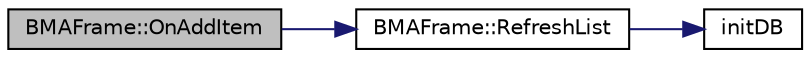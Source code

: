 digraph "BMAFrame::OnAddItem"
{
  edge [fontname="Helvetica",fontsize="10",labelfontname="Helvetica",labelfontsize="10"];
  node [fontname="Helvetica",fontsize="10",shape=record];
  rankdir="LR";
  Node1 [label="BMAFrame::OnAddItem",height=0.2,width=0.4,color="black", fillcolor="grey75", style="filled", fontcolor="black"];
  Node1 -> Node2 [color="midnightblue",fontsize="10",style="solid"];
  Node2 [label="BMAFrame::RefreshList",height=0.2,width=0.4,color="black", fillcolor="white", style="filled",URL="$class_b_m_a_frame.html#af2c2da9a3c70647e70be099a2cbf4b50"];
  Node2 -> Node3 [color="midnightblue",fontsize="10",style="solid"];
  Node3 [label="initDB",height=0.2,width=0.4,color="black", fillcolor="white", style="filled",URL="$sqlite_8h.html#a15f20f862c3c044d38656009f256b4e0"];
}
